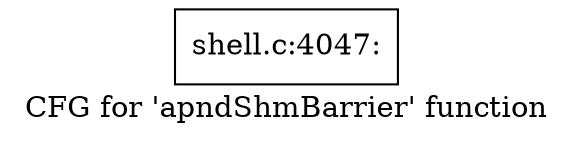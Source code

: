 digraph "CFG for 'apndShmBarrier' function" {
	label="CFG for 'apndShmBarrier' function";

	Node0x56027690fdf0 [shape=record,label="{shell.c:4047:}"];
}
